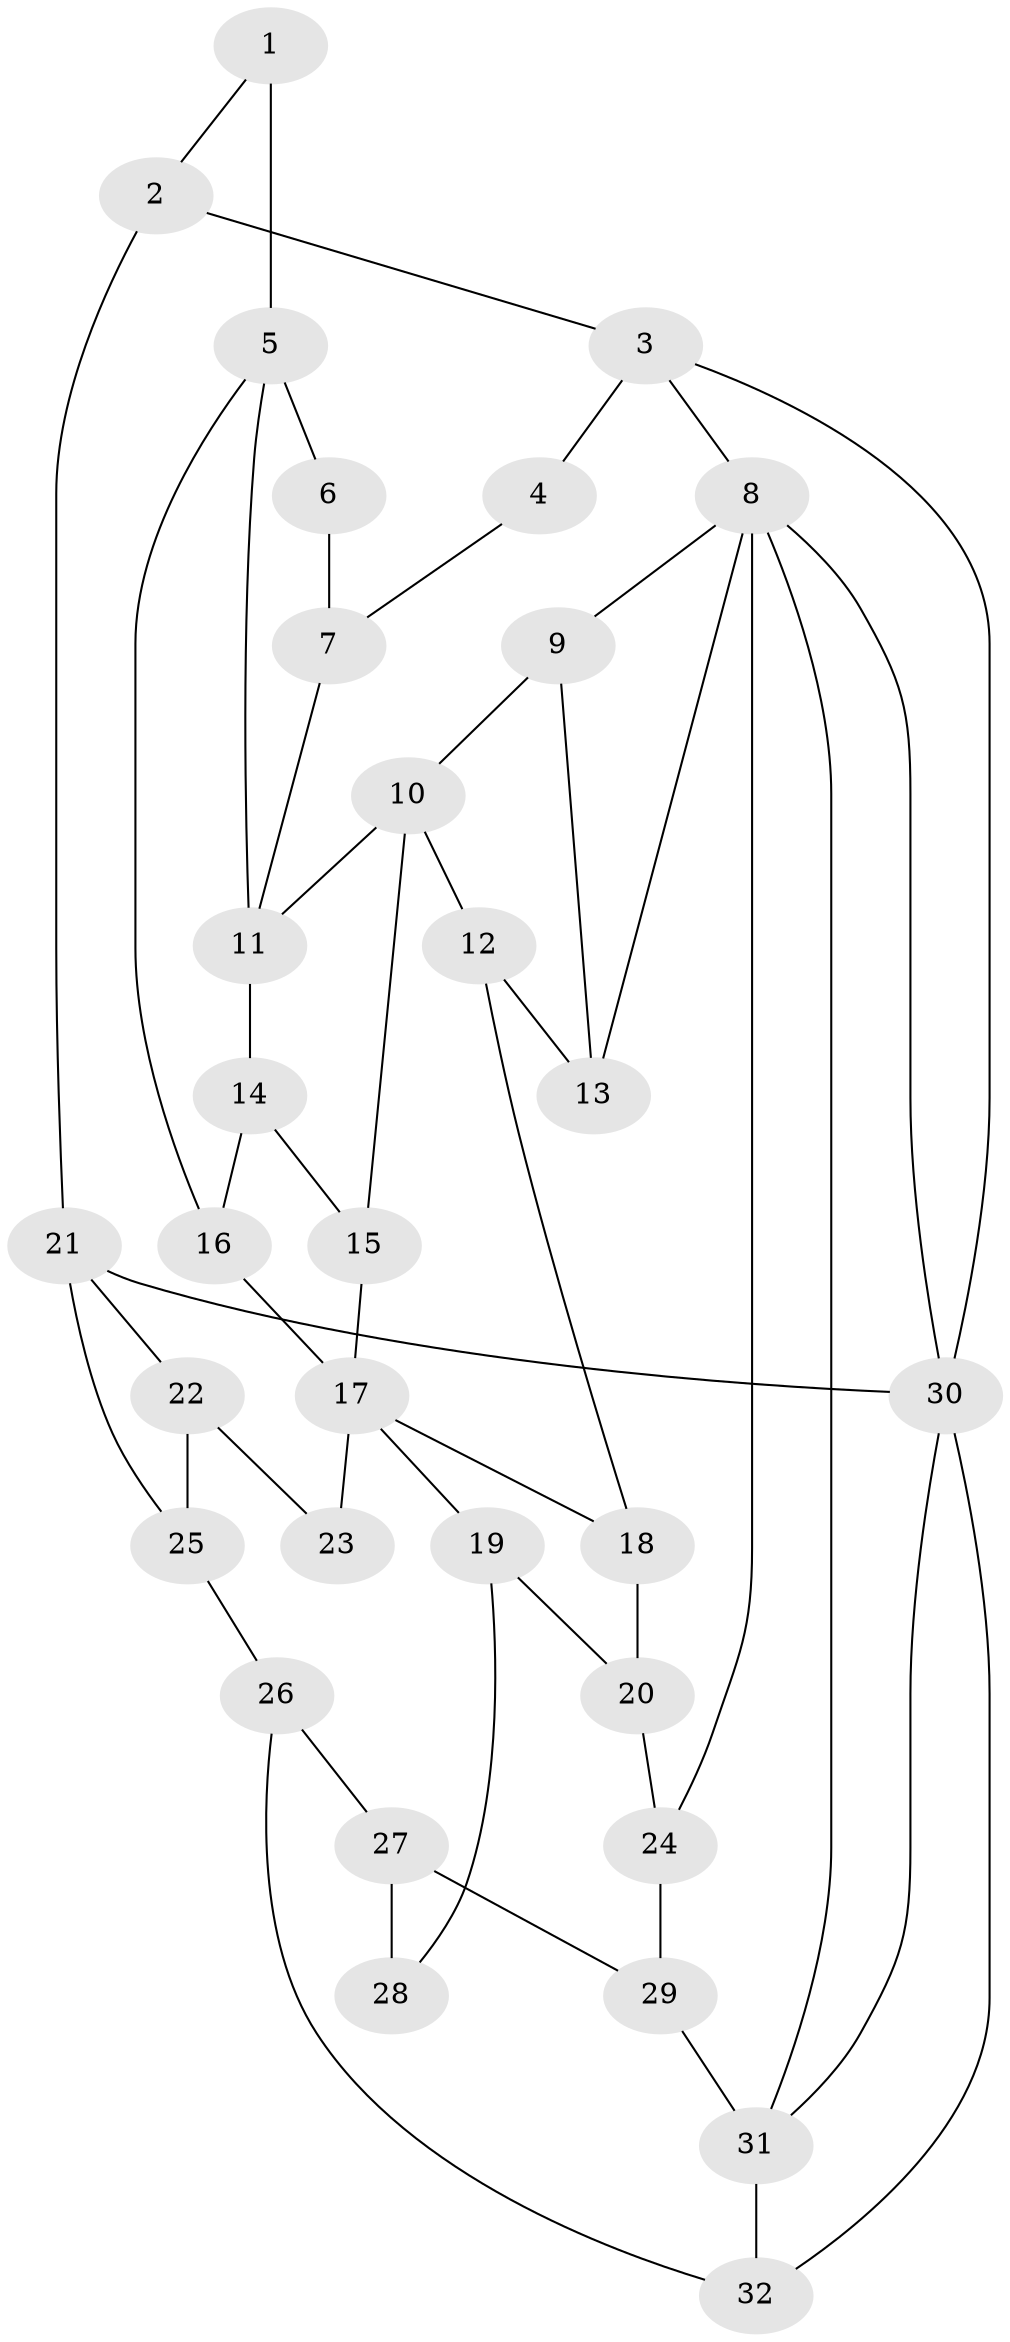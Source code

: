 // original degree distribution, {3: 0.03125, 5: 0.53125, 6: 0.203125, 4: 0.234375}
// Generated by graph-tools (version 1.1) at 2025/38/03/09/25 02:38:38]
// undirected, 32 vertices, 52 edges
graph export_dot {
graph [start="1"]
  node [color=gray90,style=filled];
  1;
  2;
  3;
  4;
  5;
  6;
  7;
  8;
  9;
  10;
  11;
  12;
  13;
  14;
  15;
  16;
  17;
  18;
  19;
  20;
  21;
  22;
  23;
  24;
  25;
  26;
  27;
  28;
  29;
  30;
  31;
  32;
  1 -- 2 [weight=1.0];
  1 -- 5 [weight=2.0];
  2 -- 3 [weight=1.0];
  2 -- 21 [weight=1.0];
  3 -- 4 [weight=1.0];
  3 -- 8 [weight=1.0];
  3 -- 30 [weight=1.0];
  4 -- 7 [weight=1.0];
  5 -- 6 [weight=2.0];
  5 -- 11 [weight=1.0];
  5 -- 16 [weight=1.0];
  6 -- 7 [weight=1.0];
  7 -- 11 [weight=1.0];
  8 -- 9 [weight=1.0];
  8 -- 13 [weight=1.0];
  8 -- 24 [weight=1.0];
  8 -- 30 [weight=2.0];
  8 -- 31 [weight=1.0];
  9 -- 10 [weight=1.0];
  9 -- 13 [weight=1.0];
  10 -- 11 [weight=2.0];
  10 -- 12 [weight=1.0];
  10 -- 15 [weight=2.0];
  11 -- 14 [weight=1.0];
  12 -- 13 [weight=1.0];
  12 -- 18 [weight=1.0];
  14 -- 15 [weight=1.0];
  14 -- 16 [weight=1.0];
  15 -- 17 [weight=1.0];
  16 -- 17 [weight=1.0];
  17 -- 18 [weight=1.0];
  17 -- 19 [weight=1.0];
  17 -- 23 [weight=2.0];
  18 -- 20 [weight=1.0];
  19 -- 20 [weight=1.0];
  19 -- 28 [weight=1.0];
  20 -- 24 [weight=1.0];
  21 -- 22 [weight=1.0];
  21 -- 25 [weight=1.0];
  21 -- 30 [weight=1.0];
  22 -- 23 [weight=1.0];
  22 -- 25 [weight=1.0];
  24 -- 29 [weight=1.0];
  25 -- 26 [weight=2.0];
  26 -- 27 [weight=2.0];
  26 -- 32 [weight=1.0];
  27 -- 28 [weight=2.0];
  27 -- 29 [weight=2.0];
  29 -- 31 [weight=2.0];
  30 -- 31 [weight=1.0];
  30 -- 32 [weight=1.0];
  31 -- 32 [weight=2.0];
}
